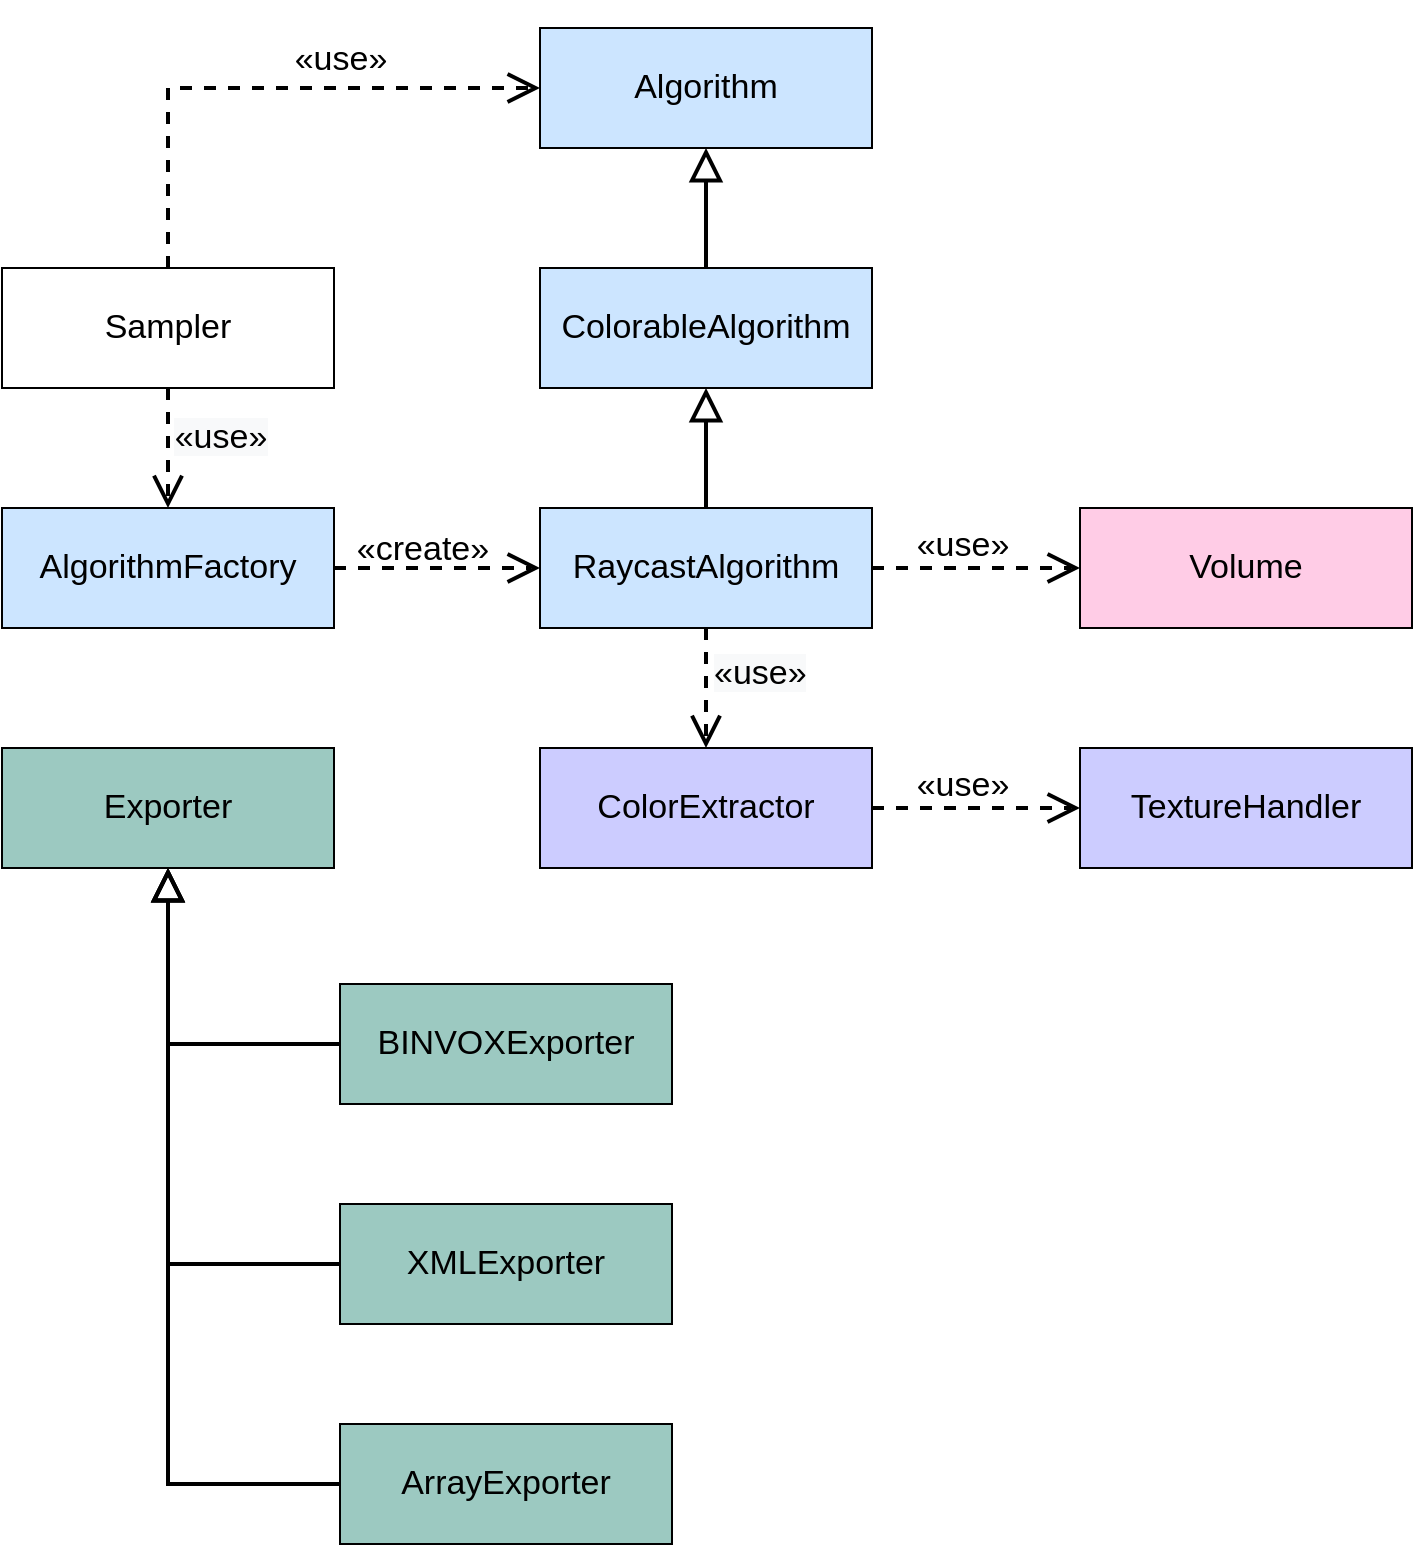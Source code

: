 <mxfile version="13.0.3" type="device"><diagram id="C5RBs43oDa-KdzZeNtuy" name="Page-1"><mxGraphModel dx="1577" dy="1083" grid="1" gridSize="10" guides="1" tooltips="1" connect="1" arrows="1" fold="1" page="1" pageScale="1" pageWidth="827" pageHeight="1169" math="0" shadow="0"><root><mxCell id="WIyWlLk6GJQsqaUBKTNV-0"/><mxCell id="WIyWlLk6GJQsqaUBKTNV-1" parent="WIyWlLk6GJQsqaUBKTNV-0"/><mxCell id="S74UTxwig-7tCAnmAn-R-5" value="&lt;span style=&quot;font-size: 17px&quot;&gt;Algorithm&lt;/span&gt;" style="rounded=0;whiteSpace=wrap;html=1;strokeWidth=1;fillColor=#CCE5FF;" parent="WIyWlLk6GJQsqaUBKTNV-1" vertex="1"><mxGeometry x="330" y="205" width="166" height="60" as="geometry"/></mxCell><mxCell id="S74UTxwig-7tCAnmAn-R-9" value="&lt;span style=&quot;font-size: 17px&quot;&gt;Sampler&lt;/span&gt;" style="rounded=0;whiteSpace=wrap;html=1;strokeWidth=1;" parent="WIyWlLk6GJQsqaUBKTNV-1" vertex="1"><mxGeometry x="61" y="325" width="166" height="60" as="geometry"/></mxCell><mxCell id="S74UTxwig-7tCAnmAn-R-10" value="&lt;span style=&quot;font-size: 17px&quot;&gt;Exporter&lt;/span&gt;" style="rounded=0;whiteSpace=wrap;html=1;strokeWidth=1;fillColor=#9cc9c1;" parent="WIyWlLk6GJQsqaUBKTNV-1" vertex="1"><mxGeometry x="61" y="565" width="166" height="60" as="geometry"/></mxCell><mxCell id="S74UTxwig-7tCAnmAn-R-11" value="&lt;span style=&quot;font-size: 17px&quot;&gt;AlgorithmFactory&lt;/span&gt;" style="rounded=0;whiteSpace=wrap;html=1;strokeWidth=1;fillColor=#CCE5FF;" parent="WIyWlLk6GJQsqaUBKTNV-1" vertex="1"><mxGeometry x="61" y="445" width="166" height="60" as="geometry"/></mxCell><mxCell id="S74UTxwig-7tCAnmAn-R-24" style="edgeStyle=orthogonalEdgeStyle;rounded=0;orthogonalLoop=1;jettySize=auto;html=1;exitX=0.5;exitY=1;exitDx=0;exitDy=0;entryX=0.5;entryY=0;entryDx=0;entryDy=0;endArrow=open;endSize=12;strokeWidth=2;dashed=1;fontSize=17;labelBackgroundColor=none;" parent="WIyWlLk6GJQsqaUBKTNV-1" source="S74UTxwig-7tCAnmAn-R-9" target="S74UTxwig-7tCAnmAn-R-11" edge="1"><mxGeometry relative="1" as="geometry"/></mxCell><mxCell id="TCeNAK_hKxalF60uZAIn-3" value="&lt;span style=&quot;font-size: 17px ; background-color: rgb(248 , 249 , 250)&quot;&gt;«use»&lt;/span&gt;" style="edgeLabel;html=1;align=center;verticalAlign=middle;resizable=0;points=[];" vertex="1" connectable="0" parent="S74UTxwig-7tCAnmAn-R-24"><mxGeometry x="-0.067" y="1" relative="1" as="geometry"><mxPoint x="25" y="-3" as="offset"/></mxGeometry></mxCell><mxCell id="S74UTxwig-7tCAnmAn-R-14" style="edgeStyle=orthogonalEdgeStyle;rounded=0;orthogonalLoop=1;jettySize=auto;html=1;exitX=0.5;exitY=0;exitDx=0;exitDy=0;entryX=0.5;entryY=1;entryDx=0;entryDy=0;endArrow=block;endFill=0;endSize=12;strokeWidth=2;" parent="WIyWlLk6GJQsqaUBKTNV-1" source="S74UTxwig-7tCAnmAn-R-13" target="S74UTxwig-7tCAnmAn-R-5" edge="1"><mxGeometry relative="1" as="geometry"/></mxCell><mxCell id="S74UTxwig-7tCAnmAn-R-13" value="&lt;span style=&quot;font-size: 17px&quot;&gt;ColorableAlgorithm&lt;/span&gt;" style="rounded=0;whiteSpace=wrap;html=1;strokeWidth=1;fillColor=#CCE5FF;" parent="WIyWlLk6GJQsqaUBKTNV-1" vertex="1"><mxGeometry x="330" y="325" width="166" height="60" as="geometry"/></mxCell><mxCell id="S74UTxwig-7tCAnmAn-R-21" style="edgeStyle=orthogonalEdgeStyle;rounded=0;orthogonalLoop=1;jettySize=auto;html=1;exitX=0.5;exitY=0;exitDx=0;exitDy=0;entryX=0.5;entryY=1;entryDx=0;entryDy=0;endArrow=block;endFill=0;endSize=12;strokeWidth=2;" parent="WIyWlLk6GJQsqaUBKTNV-1" source="S74UTxwig-7tCAnmAn-R-20" target="S74UTxwig-7tCAnmAn-R-13" edge="1"><mxGeometry relative="1" as="geometry"/></mxCell><mxCell id="S74UTxwig-7tCAnmAn-R-20" value="&lt;span style=&quot;font-size: 17px&quot;&gt;RaycastAlgorithm&lt;/span&gt;" style="rounded=0;whiteSpace=wrap;html=1;strokeWidth=1;fillColor=#CCE5FF;" parent="WIyWlLk6GJQsqaUBKTNV-1" vertex="1"><mxGeometry x="330" y="445" width="166" height="60" as="geometry"/></mxCell><mxCell id="S74UTxwig-7tCAnmAn-R-22" style="edgeStyle=orthogonalEdgeStyle;rounded=0;orthogonalLoop=1;jettySize=auto;html=1;exitX=1;exitY=0.5;exitDx=0;exitDy=0;entryX=0;entryY=0.5;entryDx=0;entryDy=0;endArrow=open;endSize=12;strokeWidth=2;dashed=1;fontSize=17;labelBackgroundColor=none;" parent="WIyWlLk6GJQsqaUBKTNV-1" source="S74UTxwig-7tCAnmAn-R-11" target="S74UTxwig-7tCAnmAn-R-20" edge="1"><mxGeometry relative="1" as="geometry"/></mxCell><mxCell id="S74UTxwig-7tCAnmAn-R-25" value="&lt;span style=&quot;font-size: 17px&quot;&gt;Volume&lt;/span&gt;" style="rounded=0;whiteSpace=wrap;html=1;strokeWidth=1;fillColor=#FFCCE6;" parent="WIyWlLk6GJQsqaUBKTNV-1" vertex="1"><mxGeometry x="600" y="445" width="166" height="60" as="geometry"/></mxCell><mxCell id="S74UTxwig-7tCAnmAn-R-32" style="edgeStyle=orthogonalEdgeStyle;rounded=0;orthogonalLoop=1;jettySize=auto;html=1;exitX=0;exitY=0.5;exitDx=0;exitDy=0;endArrow=block;endFill=0;endSize=12;strokeWidth=2;entryX=0.5;entryY=1;entryDx=0;entryDy=0;" parent="WIyWlLk6GJQsqaUBKTNV-1" source="S74UTxwig-7tCAnmAn-R-27" target="S74UTxwig-7tCAnmAn-R-10" edge="1"><mxGeometry relative="1" as="geometry"><mxPoint x="-109" y="685" as="targetPoint"/></mxGeometry></mxCell><mxCell id="S74UTxwig-7tCAnmAn-R-27" value="&lt;span style=&quot;font-size: 17px&quot;&gt;XMLExporter&lt;/span&gt;" style="rounded=0;whiteSpace=wrap;html=1;strokeWidth=1;fillColor=#9cc9c1;" parent="WIyWlLk6GJQsqaUBKTNV-1" vertex="1"><mxGeometry x="230" y="793" width="166" height="60" as="geometry"/></mxCell><mxCell id="S74UTxwig-7tCAnmAn-R-31" style="edgeStyle=orthogonalEdgeStyle;rounded=0;orthogonalLoop=1;jettySize=auto;html=1;endArrow=block;endFill=0;endSize=12;strokeWidth=2;entryX=0.5;entryY=1;entryDx=0;entryDy=0;exitX=0;exitY=0.5;exitDx=0;exitDy=0;" parent="WIyWlLk6GJQsqaUBKTNV-1" source="S74UTxwig-7tCAnmAn-R-28" target="S74UTxwig-7tCAnmAn-R-10" edge="1"><mxGeometry relative="1" as="geometry"><mxPoint x="-65.714" y="645" as="targetPoint"/></mxGeometry></mxCell><mxCell id="S74UTxwig-7tCAnmAn-R-28" value="&lt;span style=&quot;font-size: 17px&quot;&gt;BINVOXExporter&lt;/span&gt;" style="rounded=0;whiteSpace=wrap;html=1;strokeWidth=1;fillColor=#9cc9c1;" parent="WIyWlLk6GJQsqaUBKTNV-1" vertex="1"><mxGeometry x="230" y="683" width="166" height="60" as="geometry"/></mxCell><mxCell id="S74UTxwig-7tCAnmAn-R-30" style="edgeStyle=orthogonalEdgeStyle;rounded=0;orthogonalLoop=1;jettySize=auto;html=1;exitX=0;exitY=0.5;exitDx=0;exitDy=0;entryX=0.5;entryY=1;entryDx=0;entryDy=0;endArrow=block;endFill=0;endSize=12;strokeWidth=2;" parent="WIyWlLk6GJQsqaUBKTNV-1" source="S74UTxwig-7tCAnmAn-R-29" target="S74UTxwig-7tCAnmAn-R-10" edge="1"><mxGeometry relative="1" as="geometry"/></mxCell><mxCell id="S74UTxwig-7tCAnmAn-R-29" value="&lt;span style=&quot;font-size: 17px&quot;&gt;ArrayExporter&lt;/span&gt;" style="rounded=0;whiteSpace=wrap;html=1;strokeWidth=1;fillColor=#9cc9c1;" parent="WIyWlLk6GJQsqaUBKTNV-1" vertex="1"><mxGeometry x="230" y="903" width="166" height="60" as="geometry"/></mxCell><mxCell id="S74UTxwig-7tCAnmAn-R-33" value="&lt;span style=&quot;font-size: 17px&quot;&gt;ColorExtractor&lt;/span&gt;" style="rounded=0;whiteSpace=wrap;html=1;strokeWidth=1;fillColor=#CCCCFF;" parent="WIyWlLk6GJQsqaUBKTNV-1" vertex="1"><mxGeometry x="330" y="565" width="166" height="60" as="geometry"/></mxCell><mxCell id="S74UTxwig-7tCAnmAn-R-37" style="edgeStyle=orthogonalEdgeStyle;rounded=0;orthogonalLoop=1;jettySize=auto;html=1;exitX=0.5;exitY=1;exitDx=0;exitDy=0;entryX=0.5;entryY=0;entryDx=0;entryDy=0;endArrow=open;endSize=12;strokeWidth=2;dashed=1;fontSize=17;labelBackgroundColor=none;" parent="WIyWlLk6GJQsqaUBKTNV-1" source="S74UTxwig-7tCAnmAn-R-20" target="S74UTxwig-7tCAnmAn-R-33" edge="1"><mxGeometry relative="1" as="geometry"/></mxCell><mxCell id="S74UTxwig-7tCAnmAn-R-57" value="&lt;span style=&quot;background-color: rgb(248 , 249 , 250)&quot;&gt;«use»&lt;/span&gt;" style="edgeLabel;html=1;align=left;verticalAlign=middle;resizable=0;points=[];fontSize=17;fontColor=#000000;labelPosition=right;verticalLabelPosition=middle;" parent="S74UTxwig-7tCAnmAn-R-37" vertex="1" connectable="0"><mxGeometry x="-0.433" y="2" relative="1" as="geometry"><mxPoint y="6" as="offset"/></mxGeometry></mxCell><mxCell id="S74UTxwig-7tCAnmAn-R-34" value="&lt;span style=&quot;font-size: 17px&quot;&gt;TextureHandler&lt;/span&gt;" style="rounded=0;whiteSpace=wrap;html=1;strokeWidth=1;fillColor=#CCCCFF;" parent="WIyWlLk6GJQsqaUBKTNV-1" vertex="1"><mxGeometry x="600" y="565" width="166" height="60" as="geometry"/></mxCell><mxCell id="S74UTxwig-7tCAnmAn-R-39" style="edgeStyle=orthogonalEdgeStyle;rounded=0;orthogonalLoop=1;jettySize=auto;html=1;exitX=1;exitY=0.5;exitDx=0;exitDy=0;entryX=0;entryY=0.5;entryDx=0;entryDy=0;endArrow=open;endSize=12;strokeWidth=2;dashed=1;fontSize=17;labelBackgroundColor=none;" parent="WIyWlLk6GJQsqaUBKTNV-1" source="S74UTxwig-7tCAnmAn-R-33" target="S74UTxwig-7tCAnmAn-R-34" edge="1"><mxGeometry relative="1" as="geometry"/></mxCell><mxCell id="S74UTxwig-7tCAnmAn-R-52" value="«use»" style="edgeLabel;html=1;align=center;verticalAlign=bottom;resizable=0;points=[];fontSize=17;fontColor=#000000;labelPosition=center;verticalLabelPosition=top;labelBackgroundColor=none;" parent="S74UTxwig-7tCAnmAn-R-39" vertex="1" connectable="0"><mxGeometry x="-0.35" relative="1" as="geometry"><mxPoint x="11" as="offset"/></mxGeometry></mxCell><mxCell id="S74UTxwig-7tCAnmAn-R-45" value="&lt;p style=&quot;font-size: 17px;&quot;&gt;&lt;span style=&quot;margin: 0px; padding: 0px; line-height: 1.4; font-size: 17px;&quot;&gt;&lt;font style=&quot;font-size: 17px;&quot;&gt;«use»&lt;/font&gt;&lt;/span&gt;&lt;/p&gt;" style="endArrow=open;endSize=12;dashed=1;html=1;strokeWidth=2;entryX=0;entryY=0.5;entryDx=0;entryDy=0;exitX=0.5;exitY=0;exitDx=0;exitDy=0;rounded=0;edgeStyle=orthogonalEdgeStyle;fontSize=17;fontColor=#000000;labelBackgroundColor=none;" parent="WIyWlLk6GJQsqaUBKTNV-1" source="S74UTxwig-7tCAnmAn-R-9" target="S74UTxwig-7tCAnmAn-R-5" edge="1"><mxGeometry x="0.275" y="15" width="160" relative="1" as="geometry"><mxPoint x="140" y="253" as="sourcePoint"/><mxPoint x="300" y="323" as="targetPoint"/><mxPoint as="offset"/></mxGeometry></mxCell><mxCell id="S74UTxwig-7tCAnmAn-R-51" value="«create»" style="text;html=1;align=center;verticalAlign=bottom;resizable=0;points=[];autosize=1;fontSize=17;fontColor=#000000;labelPosition=center;verticalLabelPosition=top;" parent="WIyWlLk6GJQsqaUBKTNV-1" vertex="1"><mxGeometry x="231" y="478" width="80" height="30" as="geometry"/></mxCell><mxCell id="S74UTxwig-7tCAnmAn-R-54" style="edgeStyle=orthogonalEdgeStyle;rounded=0;orthogonalLoop=1;jettySize=auto;html=1;exitX=1;exitY=0.5;exitDx=0;exitDy=0;endArrow=open;endSize=12;strokeWidth=2;dashed=1;fontSize=17;labelBackgroundColor=none;entryX=0;entryY=0.5;entryDx=0;entryDy=0;" parent="WIyWlLk6GJQsqaUBKTNV-1" source="S74UTxwig-7tCAnmAn-R-20" target="S74UTxwig-7tCAnmAn-R-25" edge="1"><mxGeometry relative="1" as="geometry"><mxPoint x="506" y="474.5" as="sourcePoint"/><mxPoint x="589" y="513" as="targetPoint"/></mxGeometry></mxCell><mxCell id="S74UTxwig-7tCAnmAn-R-55" value="&lt;span&gt;«use»&lt;/span&gt;" style="edgeLabel;html=1;align=center;verticalAlign=bottom;resizable=0;points=[];fontSize=17;fontColor=#000000;labelPosition=center;verticalLabelPosition=top;labelBackgroundColor=none;" parent="S74UTxwig-7tCAnmAn-R-54" vertex="1" connectable="0"><mxGeometry x="-0.35" relative="1" as="geometry"><mxPoint x="11" as="offset"/></mxGeometry></mxCell></root></mxGraphModel></diagram></mxfile>